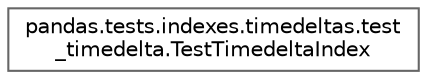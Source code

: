 digraph "Graphical Class Hierarchy"
{
 // LATEX_PDF_SIZE
  bgcolor="transparent";
  edge [fontname=Helvetica,fontsize=10,labelfontname=Helvetica,labelfontsize=10];
  node [fontname=Helvetica,fontsize=10,shape=box,height=0.2,width=0.4];
  rankdir="LR";
  Node0 [id="Node000000",label="pandas.tests.indexes.timedeltas.test\l_timedelta.TestTimedeltaIndex",height=0.2,width=0.4,color="grey40", fillcolor="white", style="filled",URL="$d5/dcb/classpandas_1_1tests_1_1indexes_1_1timedeltas_1_1test__timedelta_1_1TestTimedeltaIndex.html",tooltip=" "];
}
